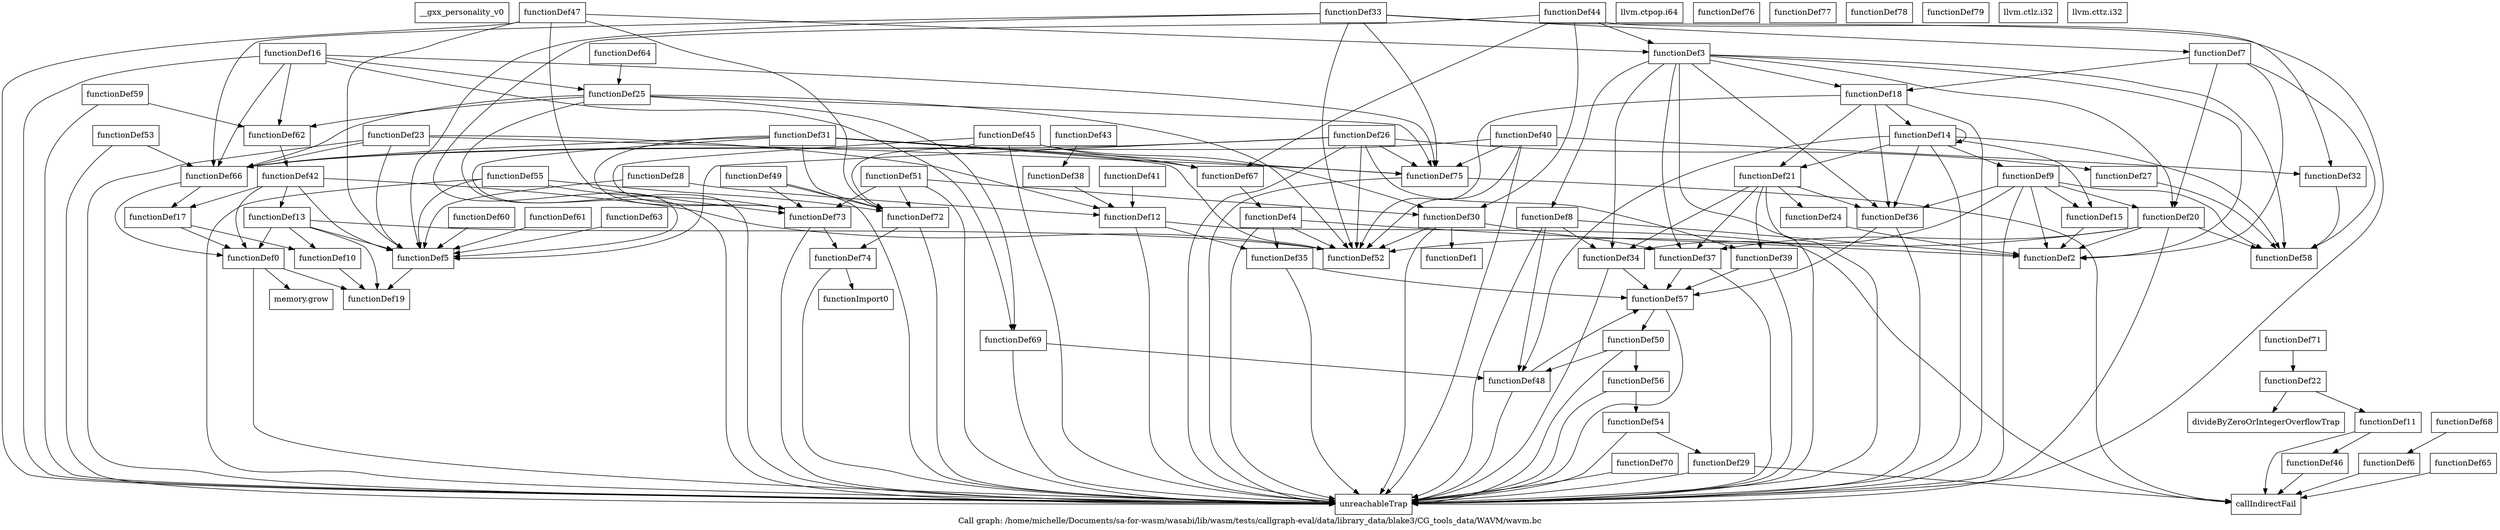 digraph "Call graph: /home/michelle/Documents/sa-for-wasm/wasabi/lib/wasm/tests/callgraph-eval/data/library_data/blake3/CG_tools_data/WAVM/wavm.bc" {
	label="Call graph: /home/michelle/Documents/sa-for-wasm/wasabi/lib/wasm/tests/callgraph-eval/data/library_data/blake3/CG_tools_data/WAVM/wavm.bc";

	Node0x577500 [shape=record,label="{__gxx_personality_v0}"];
	Node0x579750 [shape=record,label="{functionImport0}"];
	Node0x5797d0 [shape=record,label="{functionDef0}"];
	Node0x5797d0 -> Node0x5614c0;
	Node0x5797d0 -> Node0x561540;
	Node0x5797d0 -> Node0x58c6f0;
	Node0x58ba30 [shape=record,label="{functionDef1}"];
	Node0x601620 [shape=record,label="{functionDef21}"];
	Node0x601620 -> Node0x5cb9b0;
	Node0x601620 -> Node0x5614c0;
	Node0x601620 -> Node0x602140;
	Node0x601620 -> Node0x5cbfc0;
	Node0x601620 -> Node0x6021c0;
	Node0x601620 -> Node0x5cba30;
	Node0x6024d0 [shape=record,label="{functionDef22}"];
	Node0x6024d0 -> Node0x602550;
	Node0x6024d0 -> Node0x5ccaf0;
	Node0x6025d0 [shape=record,label="{functionDef23}"];
	Node0x6025d0 -> Node0x600930;
	Node0x6025d0 -> Node0x5cc1c0;
	Node0x6025d0 -> Node0x601820;
	Node0x6025d0 -> Node0x6018a0;
	Node0x6025d0 -> Node0x5614c0;
	Node0x602140 [shape=record,label="{functionDef24}"];
	Node0x602140 -> Node0x58bab0;
	Node0x5cc2c0 [shape=record,label="{callIndirectFail}"];
	Node0x606aa0 [shape=record,label="{llvm.ctpop.i64}"];
	Node0x602550 [shape=record,label="{divideByZeroOrIntegerOverflowTrap}"];
	Node0x58bab0 [shape=record,label="{functionDef2}"];
	Node0x58bc80 [shape=record,label="{functionDef3}"];
	Node0x58bc80 -> Node0x58bd00;
	Node0x58bc80 -> Node0x58bab0;
	Node0x58bc80 -> Node0x58bd80;
	Node0x58bc80 -> Node0x5cb4d0;
	Node0x58bc80 -> Node0x5cb550;
	Node0x58bc80 -> Node0x5614c0;
	Node0x58bc80 -> Node0x5cb9b0;
	Node0x58bc80 -> Node0x5cbfc0;
	Node0x58bc80 -> Node0x5cba30;
	Node0x5cc040 [shape=record,label="{functionDef4}"];
	Node0x5cc040 -> Node0x58bab0;
	Node0x5cc040 -> Node0x5cc0c0;
	Node0x5cc040 -> Node0x5cc140;
	Node0x5cc040 -> Node0x5614c0;
	Node0x5cc820 [shape=record,label="{functionDef9}"];
	Node0x5cc820 -> Node0x5cc8a0;
	Node0x5cc820 -> Node0x5cb9b0;
	Node0x5cc820 -> Node0x5614c0;
	Node0x5cc820 -> Node0x5cb4d0;
	Node0x5cc820 -> Node0x58bd00;
	Node0x5cc820 -> Node0x58bab0;
	Node0x5cc820 -> Node0x5cba30;
	Node0x6019a0 [shape=record,label="{functionDef17}"];
	Node0x6019a0 -> Node0x5797d0;
	Node0x6019a0 -> Node0x5cca70;
	Node0x5cc1c0 [shape=record,label="{functionDef5}"];
	Node0x5cc1c0 -> Node0x58c6f0;
	Node0x5cc240 [shape=record,label="{functionDef6}"];
	Node0x5cc240 -> Node0x5cc2c0;
	Node0x5cc5d0 [shape=record,label="{functionDef7}"];
	Node0x5cc5d0 -> Node0x5cb550;
	Node0x5cc5d0 -> Node0x5cb4d0;
	Node0x5cc5d0 -> Node0x58bd00;
	Node0x5cc5d0 -> Node0x58bab0;
	Node0x58bd80 [shape=record,label="{functionDef8}"];
	Node0x58bd80 -> Node0x58bab0;
	Node0x58bd80 -> Node0x5cc650;
	Node0x58bd80 -> Node0x5614c0;
	Node0x58bd80 -> Node0x5cb9b0;
	Node0x5cca70 [shape=record,label="{functionDef10}"];
	Node0x5cca70 -> Node0x58c6f0;
	Node0x5ccaf0 [shape=record,label="{functionDef11}"];
	Node0x5ccaf0 -> Node0x5ccb70;
	Node0x5ccaf0 -> Node0x5cc2c0;
	Node0x600930 [shape=record,label="{functionDef12}"];
	Node0x600930 -> Node0x5cc2c0;
	Node0x600930 -> Node0x5cc140;
	Node0x600930 -> Node0x5614c0;
	Node0x600ec0 [shape=record,label="{functionDef13}"];
	Node0x600ec0 -> Node0x5cca70;
	Node0x600ec0 -> Node0x58c6f0;
	Node0x600ec0 -> Node0x5cc1c0;
	Node0x600ec0 -> Node0x5797d0;
	Node0x600ec0 -> Node0x5cc0c0;
	Node0x600f40 [shape=record,label="{functionDef14}"];
	Node0x600f40 -> Node0x5cb4d0;
	Node0x600f40 -> Node0x5cc8a0;
	Node0x600f40 -> Node0x5cc820;
	Node0x600f40 -> Node0x600f40;
	Node0x600f40 -> Node0x5614c0;
	Node0x600f40 -> Node0x601620;
	Node0x600f40 -> Node0x5cc650;
	Node0x600f40 -> Node0x5cba30;
	Node0x5cc8a0 [shape=record,label="{functionDef15}"];
	Node0x5cc8a0 -> Node0x58bab0;
	Node0x6016a0 [shape=record,label="{functionDef16}"];
	Node0x6016a0 -> Node0x601720;
	Node0x6016a0 -> Node0x6017a0;
	Node0x6016a0 -> Node0x5614c0;
	Node0x6016a0 -> Node0x601820;
	Node0x6016a0 -> Node0x6018a0;
	Node0x6016a0 -> Node0x601920;
	Node0x5cb550 [shape=record,label="{functionDef18}"];
	Node0x5cb550 -> Node0x600f40;
	Node0x5cb550 -> Node0x601620;
	Node0x5cb550 -> Node0x5cc0c0;
	Node0x5cb550 -> Node0x5cba30;
	Node0x5cb550 -> Node0x5614c0;
	Node0x58c6f0 [shape=record,label="{functionDef19}"];
	Node0x58bd00 [shape=record,label="{functionDef20}"];
	Node0x58bd00 -> Node0x5cc0c0;
	Node0x58bd00 -> Node0x58bab0;
	Node0x58bd00 -> Node0x5cb4d0;
	Node0x58bd00 -> Node0x5614c0;
	Node0x58bd00 -> Node0x5cbfc0;
	Node0x601920 [shape=record,label="{functionDef25}"];
	Node0x601920 -> Node0x601720;
	Node0x601920 -> Node0x6017a0;
	Node0x601920 -> Node0x5614c0;
	Node0x601920 -> Node0x601820;
	Node0x601920 -> Node0x6018a0;
	Node0x601920 -> Node0x5cc0c0;
	Node0x602850 [shape=record,label="{functionDef26}"];
	Node0x602850 -> Node0x6028d0;
	Node0x602850 -> Node0x5cc1c0;
	Node0x602850 -> Node0x5cc0c0;
	Node0x602850 -> Node0x601820;
	Node0x602850 -> Node0x5614c0;
	Node0x602850 -> Node0x6021c0;
	Node0x602850 -> Node0x6018a0;
	Node0x6028d0 [shape=record,label="{functionDef27}"];
	Node0x6028d0 -> Node0x5cb4d0;
	Node0x602d30 [shape=record,label="{functionDef28}"];
	Node0x602d30 -> Node0x600930;
	Node0x602d30 -> Node0x5cc1c0;
	Node0x602de0 [shape=record,label="{functionDef29}"];
	Node0x602de0 -> Node0x5cc2c0;
	Node0x602de0 -> Node0x5614c0;
	Node0x602e60 [shape=record,label="{functionDef30}"];
	Node0x602e60 -> Node0x58ba30;
	Node0x602e60 -> Node0x5cc0c0;
	Node0x602e60 -> Node0x5cbfc0;
	Node0x602e60 -> Node0x5614c0;
	Node0x600fc0 [shape=record,label="{functionDef31}"];
	Node0x600fc0 -> Node0x601040;
	Node0x600fc0 -> Node0x5cc0c0;
	Node0x600fc0 -> Node0x601820;
	Node0x600fc0 -> Node0x5614c0;
	Node0x600fc0 -> Node0x601170;
	Node0x600fc0 -> Node0x6018a0;
	Node0x600fc0 -> Node0x601340;
	Node0x603b80 [shape=record,label="{functionDef32}"];
	Node0x603b80 -> Node0x5cb4d0;
	Node0x603c00 [shape=record,label="{functionDef33}"];
	Node0x603c00 -> Node0x5cc5d0;
	Node0x603c00 -> Node0x5cc1c0;
	Node0x603c00 -> Node0x5cc0c0;
	Node0x603c00 -> Node0x601820;
	Node0x603c00 -> Node0x6018a0;
	Node0x603c00 -> Node0x5614c0;
	Node0x5cb9b0 [shape=record,label="{functionDef34}"];
	Node0x5cb9b0 -> Node0x603cb0;
	Node0x5cb9b0 -> Node0x5614c0;
	Node0x5cc140 [shape=record,label="{functionDef35}"];
	Node0x5cc140 -> Node0x603cb0;
	Node0x5cc140 -> Node0x5614c0;
	Node0x5cba30 [shape=record,label="{functionDef36}"];
	Node0x5cba30 -> Node0x603cb0;
	Node0x5cba30 -> Node0x5614c0;
	Node0x5cbfc0 [shape=record,label="{functionDef37}"];
	Node0x5cbfc0 -> Node0x603cb0;
	Node0x5cbfc0 -> Node0x5614c0;
	Node0x603e50 [shape=record,label="{functionDef38}"];
	Node0x603e50 -> Node0x600930;
	Node0x6021c0 [shape=record,label="{functionDef39}"];
	Node0x6021c0 -> Node0x603cb0;
	Node0x6021c0 -> Node0x5614c0;
	Node0x603f60 [shape=record,label="{functionDef40}"];
	Node0x603f60 -> Node0x603b80;
	Node0x603f60 -> Node0x5cc0c0;
	Node0x603f60 -> Node0x601820;
	Node0x603f60 -> Node0x6018a0;
	Node0x603f60 -> Node0x5614c0;
	Node0x604190 [shape=record,label="{functionDef41}"];
	Node0x604190 -> Node0x600930;
	Node0x604210 [shape=record,label="{functionDef42}"];
	Node0x604210 -> Node0x6019a0;
	Node0x604210 -> Node0x5797d0;
	Node0x604210 -> Node0x600ec0;
	Node0x604210 -> Node0x5cc0c0;
	Node0x604210 -> Node0x5cc1c0;
	Node0x604410 [shape=record,label="{functionDef43}"];
	Node0x604410 -> Node0x603e50;
	Node0x604490 [shape=record,label="{functionDef44}"];
	Node0x604490 -> Node0x603b80;
	Node0x604490 -> Node0x58bc80;
	Node0x604490 -> Node0x601040;
	Node0x604490 -> Node0x602e60;
	Node0x604490 -> Node0x5cc1c0;
	Node0x604690 [shape=record,label="{functionDef45}"];
	Node0x604690 -> Node0x601040;
	Node0x604690 -> Node0x602e60;
	Node0x604690 -> Node0x601170;
	Node0x604690 -> Node0x5614c0;
	Node0x604690 -> Node0x601340;
	Node0x5ccb70 [shape=record,label="{functionDef46}"];
	Node0x5ccb70 -> Node0x5cc2c0;
	Node0x604860 [shape=record,label="{functionDef47}"];
	Node0x604860 -> Node0x58bc80;
	Node0x604860 -> Node0x5cc1c0;
	Node0x604860 -> Node0x601170;
	Node0x604860 -> Node0x5614c0;
	Node0x604860 -> Node0x601340;
	Node0x5cc650 [shape=record,label="{functionDef48}"];
	Node0x5cc650 -> Node0x603cb0;
	Node0x5cc650 -> Node0x5614c0;
	Node0x604ae0 [shape=record,label="{functionDef49}"];
	Node0x604ae0 -> Node0x601170;
	Node0x604ae0 -> Node0x5614c0;
	Node0x604ae0 -> Node0x601340;
	Node0x604bc0 [shape=record,label="{functionDef50}"];
	Node0x604bc0 -> Node0x5cc650;
	Node0x604bc0 -> Node0x5614c0;
	Node0x604bc0 -> Node0x604cf0;
	Node0x604ec0 [shape=record,label="{functionDef51}"];
	Node0x604ec0 -> Node0x602e60;
	Node0x604ec0 -> Node0x601170;
	Node0x604ec0 -> Node0x5614c0;
	Node0x604ec0 -> Node0x601340;
	Node0x5cc0c0 [shape=record,label="{functionDef52}"];
	Node0x605090 [shape=record,label="{functionDef53}"];
	Node0x605090 -> Node0x601820;
	Node0x605090 -> Node0x5614c0;
	Node0x605110 [shape=record,label="{functionDef54}"];
	Node0x605110 -> Node0x602de0;
	Node0x605110 -> Node0x5614c0;
	Node0x6051f0 [shape=record,label="{functionDef55}"];
	Node0x6051f0 -> Node0x5cc1c0;
	Node0x6051f0 -> Node0x601170;
	Node0x6051f0 -> Node0x5614c0;
	Node0x6051f0 -> Node0x601340;
	Node0x604cf0 [shape=record,label="{functionDef56}"];
	Node0x604cf0 -> Node0x605110;
	Node0x604cf0 -> Node0x5614c0;
	Node0x603cb0 [shape=record,label="{functionDef57}"];
	Node0x603cb0 -> Node0x604bc0;
	Node0x603cb0 -> Node0x5614c0;
	Node0x5cb4d0 [shape=record,label="{functionDef58}"];
	Node0x605480 [shape=record,label="{functionDef59}"];
	Node0x605480 -> Node0x601720;
	Node0x605480 -> Node0x5614c0;
	Node0x605560 [shape=record,label="{functionDef60}"];
	Node0x605560 -> Node0x5cc1c0;
	Node0x6055e0 [shape=record,label="{functionDef61}"];
	Node0x6055e0 -> Node0x5cc1c0;
	Node0x601720 [shape=record,label="{functionDef62}"];
	Node0x601720 -> Node0x604210;
	Node0x6013f0 [shape=record,label="{functionDef63}"];
	Node0x6013f0 -> Node0x5cc1c0;
	Node0x602ee0 [shape=record,label="{functionDef64}"];
	Node0x602ee0 -> Node0x601920;
	Node0x602f60 [shape=record,label="{functionDef65}"];
	Node0x602f60 -> Node0x5cc2c0;
	Node0x601820 [shape=record,label="{functionDef66}"];
	Node0x601820 -> Node0x6019a0;
	Node0x601820 -> Node0x5797d0;
	Node0x601040 [shape=record,label="{functionDef67}"];
	Node0x601040 -> Node0x5cc040;
	Node0x6030d0 [shape=record,label="{functionDef68}"];
	Node0x6030d0 -> Node0x5cc240;
	Node0x6017a0 [shape=record,label="{functionDef69}"];
	Node0x6017a0 -> Node0x5cc650;
	Node0x6017a0 -> Node0x5614c0;
	Node0x603210 [shape=record,label="{functionDef70}"];
	Node0x603210 -> Node0x5614c0;
	Node0x603290 [shape=record,label="{functionDef71}"];
	Node0x603290 -> Node0x6024d0;
	Node0x601170 [shape=record,label="{functionDef72}"];
	Node0x601170 -> Node0x603340;
	Node0x601170 -> Node0x5614c0;
	Node0x601340 [shape=record,label="{functionDef73}"];
	Node0x601340 -> Node0x603340;
	Node0x601340 -> Node0x5614c0;
	Node0x603340 [shape=record,label="{functionDef74}"];
	Node0x603340 -> Node0x579750;
	Node0x603340 -> Node0x5614c0;
	Node0x6018a0 [shape=record,label="{functionDef75}"];
	Node0x6018a0 -> Node0x5cc2c0;
	Node0x6018a0 -> Node0x5614c0;
	Node0x603570 [shape=record,label="{functionDef76}"];
	Node0x6035f0 [shape=record,label="{functionDef77}"];
	Node0x603670 [shape=record,label="{functionDef78}"];
	Node0x6036f0 [shape=record,label="{functionDef79}"];
	Node0x603770 [shape=record,label="{llvm.ctlz.i32}"];
	Node0x6037f0 [shape=record,label="{llvm.cttz.i32}"];
	Node0x5614c0 [shape=record,label="{unreachableTrap}"];
	Node0x561540 [shape=record,label="{memory.grow}"];
}
